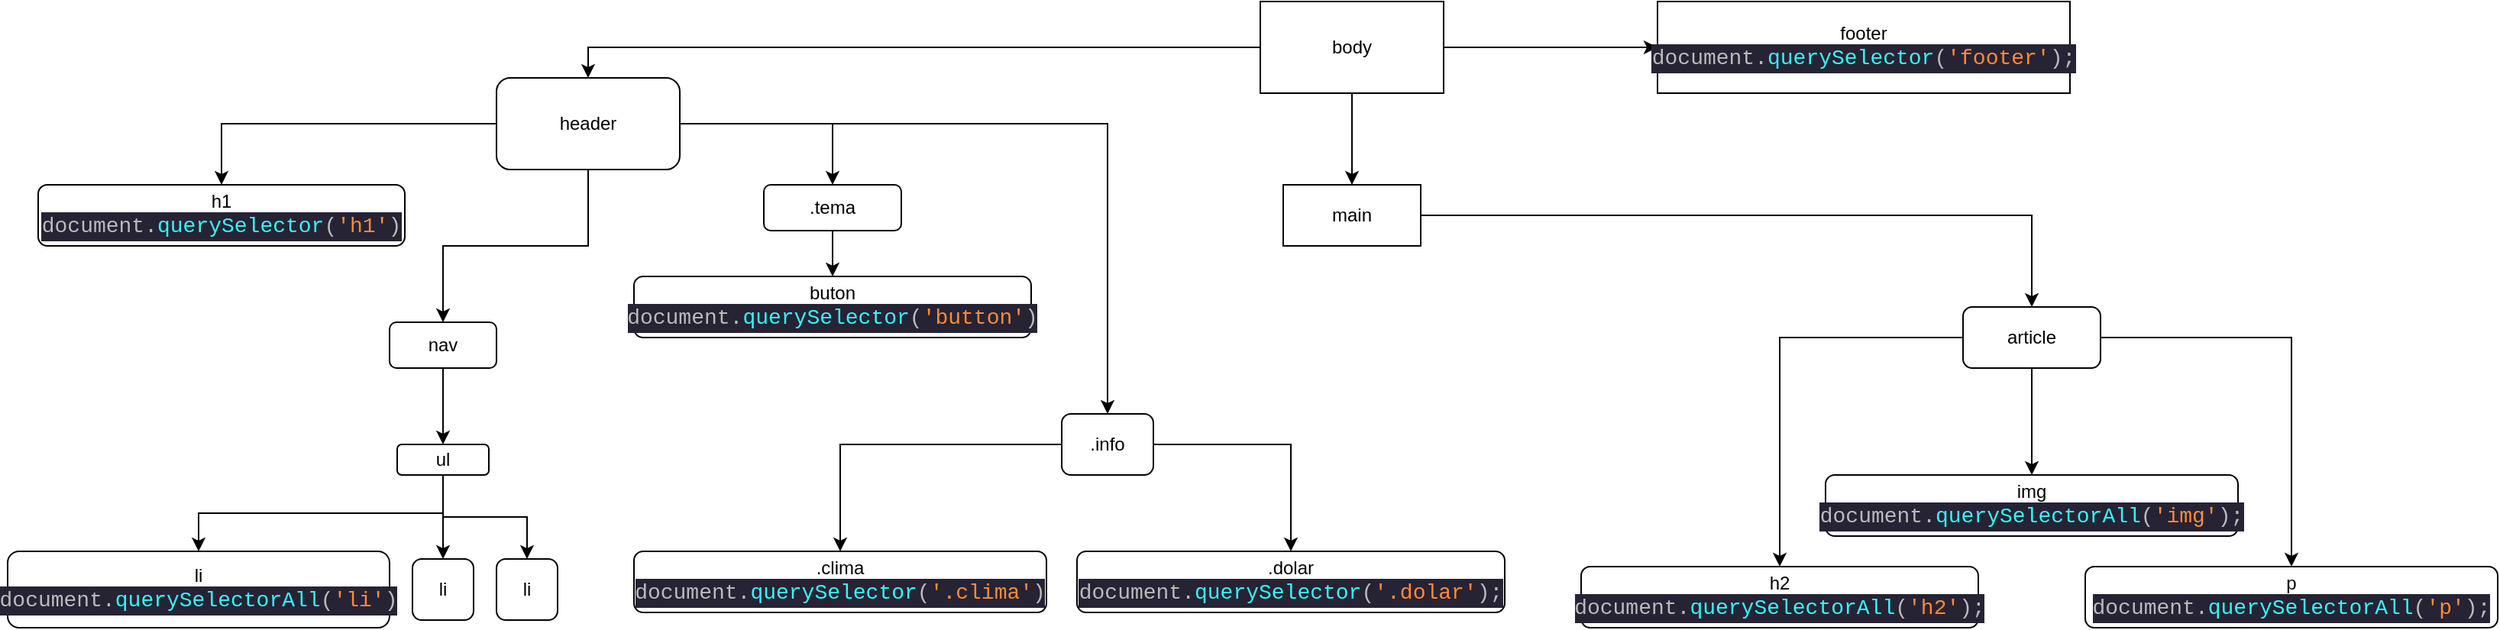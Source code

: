 <mxfile version="22.1.2" type="device">
  <diagram name="Página-1" id="I_xOgOozM7P9e7Y87TnO">
    <mxGraphModel dx="2796" dy="1040" grid="1" gridSize="10" guides="1" tooltips="1" connect="1" arrows="1" fold="1" page="1" pageScale="1" pageWidth="827" pageHeight="1169" math="0" shadow="0">
      <root>
        <mxCell id="0" />
        <mxCell id="1" parent="0" />
        <mxCell id="OsI6MbnnXTgPaYUEZ1dQ-6" value="" style="edgeStyle=orthogonalEdgeStyle;rounded=0;orthogonalLoop=1;jettySize=auto;html=1;" edge="1" parent="1" source="OsI6MbnnXTgPaYUEZ1dQ-1" target="OsI6MbnnXTgPaYUEZ1dQ-5">
          <mxGeometry relative="1" as="geometry" />
        </mxCell>
        <mxCell id="OsI6MbnnXTgPaYUEZ1dQ-8" value="" style="edgeStyle=orthogonalEdgeStyle;rounded=0;orthogonalLoop=1;jettySize=auto;html=1;" edge="1" parent="1" source="OsI6MbnnXTgPaYUEZ1dQ-1" target="OsI6MbnnXTgPaYUEZ1dQ-7">
          <mxGeometry relative="1" as="geometry" />
        </mxCell>
        <mxCell id="OsI6MbnnXTgPaYUEZ1dQ-10" value="" style="edgeStyle=orthogonalEdgeStyle;rounded=0;orthogonalLoop=1;jettySize=auto;html=1;" edge="1" parent="1" source="OsI6MbnnXTgPaYUEZ1dQ-1" target="OsI6MbnnXTgPaYUEZ1dQ-9">
          <mxGeometry relative="1" as="geometry" />
        </mxCell>
        <mxCell id="OsI6MbnnXTgPaYUEZ1dQ-23" style="edgeStyle=orthogonalEdgeStyle;rounded=0;orthogonalLoop=1;jettySize=auto;html=1;exitX=1;exitY=0.5;exitDx=0;exitDy=0;" edge="1" parent="1" source="OsI6MbnnXTgPaYUEZ1dQ-1" target="OsI6MbnnXTgPaYUEZ1dQ-24">
          <mxGeometry relative="1" as="geometry">
            <mxPoint x="770" y="90" as="targetPoint" />
          </mxGeometry>
        </mxCell>
        <mxCell id="OsI6MbnnXTgPaYUEZ1dQ-1" value="header" style="rounded=1;whiteSpace=wrap;html=1;" vertex="1" parent="1">
          <mxGeometry x="190" y="60" width="120" height="60" as="geometry" />
        </mxCell>
        <mxCell id="OsI6MbnnXTgPaYUEZ1dQ-5" value="h1&lt;br&gt;&lt;div style=&quot;color: rgb(187, 187, 187); background-color: rgb(38, 35, 53); font-family: Consolas, &amp;quot;Courier New&amp;quot;, monospace; font-size: 14px; line-height: 19px;&quot;&gt;document.&lt;span style=&quot;color: #36f9f6;&quot;&gt;querySelector&lt;/span&gt;(&lt;span style=&quot;color: #ff8b39;&quot;&gt;&#39;h1&#39;&lt;/span&gt;)&lt;/div&gt;" style="rounded=1;whiteSpace=wrap;html=1;" vertex="1" parent="1">
          <mxGeometry x="-110" y="130" width="240" height="40" as="geometry" />
        </mxCell>
        <mxCell id="OsI6MbnnXTgPaYUEZ1dQ-12" value="" style="edgeStyle=orthogonalEdgeStyle;rounded=0;orthogonalLoop=1;jettySize=auto;html=1;" edge="1" parent="1" source="OsI6MbnnXTgPaYUEZ1dQ-7" target="OsI6MbnnXTgPaYUEZ1dQ-11">
          <mxGeometry relative="1" as="geometry" />
        </mxCell>
        <mxCell id="OsI6MbnnXTgPaYUEZ1dQ-7" value="nav" style="rounded=1;whiteSpace=wrap;html=1;" vertex="1" parent="1">
          <mxGeometry x="120" y="220" width="70" height="30" as="geometry" />
        </mxCell>
        <mxCell id="OsI6MbnnXTgPaYUEZ1dQ-21" value="" style="edgeStyle=orthogonalEdgeStyle;rounded=0;orthogonalLoop=1;jettySize=auto;html=1;" edge="1" parent="1" source="OsI6MbnnXTgPaYUEZ1dQ-9" target="OsI6MbnnXTgPaYUEZ1dQ-20">
          <mxGeometry relative="1" as="geometry" />
        </mxCell>
        <mxCell id="OsI6MbnnXTgPaYUEZ1dQ-9" value=".tema" style="whiteSpace=wrap;html=1;rounded=1;" vertex="1" parent="1">
          <mxGeometry x="365" y="130" width="90" height="30" as="geometry" />
        </mxCell>
        <mxCell id="OsI6MbnnXTgPaYUEZ1dQ-14" value="" style="edgeStyle=orthogonalEdgeStyle;rounded=0;orthogonalLoop=1;jettySize=auto;html=1;exitX=0.5;exitY=1;exitDx=0;exitDy=0;" edge="1" parent="1" source="OsI6MbnnXTgPaYUEZ1dQ-11" target="OsI6MbnnXTgPaYUEZ1dQ-13">
          <mxGeometry relative="1" as="geometry">
            <mxPoint x="250" y="430" as="sourcePoint" />
          </mxGeometry>
        </mxCell>
        <mxCell id="OsI6MbnnXTgPaYUEZ1dQ-16" value="" style="edgeStyle=orthogonalEdgeStyle;rounded=0;orthogonalLoop=1;jettySize=auto;html=1;" edge="1" parent="1" source="OsI6MbnnXTgPaYUEZ1dQ-11" target="OsI6MbnnXTgPaYUEZ1dQ-15">
          <mxGeometry relative="1" as="geometry" />
        </mxCell>
        <mxCell id="OsI6MbnnXTgPaYUEZ1dQ-18" value="" style="edgeStyle=orthogonalEdgeStyle;rounded=0;orthogonalLoop=1;jettySize=auto;html=1;exitX=0.5;exitY=1;exitDx=0;exitDy=0;" edge="1" parent="1" source="OsI6MbnnXTgPaYUEZ1dQ-11" target="OsI6MbnnXTgPaYUEZ1dQ-17">
          <mxGeometry relative="1" as="geometry" />
        </mxCell>
        <mxCell id="OsI6MbnnXTgPaYUEZ1dQ-11" value="ul" style="rounded=1;whiteSpace=wrap;html=1;" vertex="1" parent="1">
          <mxGeometry x="125" y="300" width="60" height="20" as="geometry" />
        </mxCell>
        <mxCell id="OsI6MbnnXTgPaYUEZ1dQ-13" value="li&lt;br&gt;&lt;div style=&quot;color: rgb(187, 187, 187); background-color: rgb(38, 35, 53); font-family: Consolas, &amp;quot;Courier New&amp;quot;, monospace; font-size: 14px; line-height: 19px;&quot;&gt;document.&lt;span style=&quot;color: #36f9f6;&quot;&gt;querySelectorAll&lt;/span&gt;(&lt;span style=&quot;color: #ff8b39;&quot;&gt;&#39;li&#39;&lt;/span&gt;)&lt;/div&gt;" style="rounded=1;whiteSpace=wrap;html=1;" vertex="1" parent="1">
          <mxGeometry x="-130" y="370" width="250" height="50" as="geometry" />
        </mxCell>
        <mxCell id="OsI6MbnnXTgPaYUEZ1dQ-15" value="li" style="whiteSpace=wrap;html=1;rounded=1;" vertex="1" parent="1">
          <mxGeometry x="135" y="375" width="40" height="40" as="geometry" />
        </mxCell>
        <mxCell id="OsI6MbnnXTgPaYUEZ1dQ-17" value="li" style="rounded=1;whiteSpace=wrap;html=1;" vertex="1" parent="1">
          <mxGeometry x="190" y="375" width="40" height="40" as="geometry" />
        </mxCell>
        <mxCell id="OsI6MbnnXTgPaYUEZ1dQ-20" value="buton&lt;br&gt;&lt;div style=&quot;color: rgb(187, 187, 187); background-color: rgb(38, 35, 53); font-family: Consolas, &amp;quot;Courier New&amp;quot;, monospace; font-size: 14px; line-height: 19px;&quot;&gt;document.&lt;span style=&quot;color: #36f9f6;&quot;&gt;querySelector&lt;/span&gt;(&lt;span style=&quot;color: #ff8b39;&quot;&gt;&#39;button&#39;&lt;/span&gt;)&lt;/div&gt;" style="whiteSpace=wrap;html=1;rounded=1;" vertex="1" parent="1">
          <mxGeometry x="280" y="190" width="260" height="40" as="geometry" />
        </mxCell>
        <mxCell id="OsI6MbnnXTgPaYUEZ1dQ-26" value="" style="edgeStyle=orthogonalEdgeStyle;rounded=0;orthogonalLoop=1;jettySize=auto;html=1;" edge="1" parent="1" source="OsI6MbnnXTgPaYUEZ1dQ-24" target="OsI6MbnnXTgPaYUEZ1dQ-25">
          <mxGeometry relative="1" as="geometry" />
        </mxCell>
        <mxCell id="OsI6MbnnXTgPaYUEZ1dQ-28" value="" style="edgeStyle=orthogonalEdgeStyle;rounded=0;orthogonalLoop=1;jettySize=auto;html=1;exitX=1;exitY=0.5;exitDx=0;exitDy=0;" edge="1" parent="1" source="OsI6MbnnXTgPaYUEZ1dQ-24" target="OsI6MbnnXTgPaYUEZ1dQ-27">
          <mxGeometry relative="1" as="geometry" />
        </mxCell>
        <mxCell id="OsI6MbnnXTgPaYUEZ1dQ-24" value=".info" style="rounded=1;whiteSpace=wrap;html=1;" vertex="1" parent="1">
          <mxGeometry x="560" y="280" width="60" height="40" as="geometry" />
        </mxCell>
        <mxCell id="OsI6MbnnXTgPaYUEZ1dQ-25" value=".clima&lt;br&gt;&lt;div style=&quot;color: rgb(187, 187, 187); background-color: rgb(38, 35, 53); font-family: Consolas, &amp;quot;Courier New&amp;quot;, monospace; font-size: 14px; line-height: 19px;&quot;&gt;document.&lt;span style=&quot;color: #36f9f6;&quot;&gt;querySelector&lt;/span&gt;(&lt;span style=&quot;color: #ff8b39;&quot;&gt;&#39;.clima&#39;&lt;/span&gt;)&lt;/div&gt;" style="rounded=1;whiteSpace=wrap;html=1;" vertex="1" parent="1">
          <mxGeometry x="280" y="370" width="270" height="40" as="geometry" />
        </mxCell>
        <mxCell id="OsI6MbnnXTgPaYUEZ1dQ-27" value=".dolar&lt;br&gt;&lt;div style=&quot;color: rgb(187, 187, 187); background-color: rgb(38, 35, 53); font-family: Consolas, &amp;quot;Courier New&amp;quot;, monospace; font-size: 14px; line-height: 19px;&quot;&gt;document.&lt;span style=&quot;color: #36f9f6;&quot;&gt;querySelector&lt;/span&gt;(&lt;span style=&quot;color: #ff8b39;&quot;&gt;&#39;.dolar&#39;&lt;/span&gt;);&lt;/div&gt;" style="rounded=1;whiteSpace=wrap;html=1;" vertex="1" parent="1">
          <mxGeometry x="570" y="370" width="280" height="40" as="geometry" />
        </mxCell>
        <mxCell id="OsI6MbnnXTgPaYUEZ1dQ-30" style="edgeStyle=orthogonalEdgeStyle;rounded=0;orthogonalLoop=1;jettySize=auto;html=1;entryX=0.5;entryY=0;entryDx=0;entryDy=0;" edge="1" parent="1" source="OsI6MbnnXTgPaYUEZ1dQ-29" target="OsI6MbnnXTgPaYUEZ1dQ-1">
          <mxGeometry relative="1" as="geometry" />
        </mxCell>
        <mxCell id="OsI6MbnnXTgPaYUEZ1dQ-31" style="edgeStyle=orthogonalEdgeStyle;rounded=0;orthogonalLoop=1;jettySize=auto;html=1;exitX=0.5;exitY=1;exitDx=0;exitDy=0;" edge="1" parent="1" source="OsI6MbnnXTgPaYUEZ1dQ-29" target="OsI6MbnnXTgPaYUEZ1dQ-32">
          <mxGeometry relative="1" as="geometry">
            <mxPoint x="1000" y="40" as="targetPoint" />
          </mxGeometry>
        </mxCell>
        <mxCell id="OsI6MbnnXTgPaYUEZ1dQ-47" value="" style="edgeStyle=orthogonalEdgeStyle;rounded=0;orthogonalLoop=1;jettySize=auto;html=1;" edge="1" parent="1" source="OsI6MbnnXTgPaYUEZ1dQ-29" target="OsI6MbnnXTgPaYUEZ1dQ-46">
          <mxGeometry relative="1" as="geometry" />
        </mxCell>
        <mxCell id="OsI6MbnnXTgPaYUEZ1dQ-29" value="body" style="rounded=0;whiteSpace=wrap;html=1;" vertex="1" parent="1">
          <mxGeometry x="690" y="10" width="120" height="60" as="geometry" />
        </mxCell>
        <mxCell id="OsI6MbnnXTgPaYUEZ1dQ-35" style="edgeStyle=orthogonalEdgeStyle;rounded=0;orthogonalLoop=1;jettySize=auto;html=1;entryX=0.5;entryY=0;entryDx=0;entryDy=0;" edge="1" parent="1" source="OsI6MbnnXTgPaYUEZ1dQ-32" target="OsI6MbnnXTgPaYUEZ1dQ-33">
          <mxGeometry relative="1" as="geometry" />
        </mxCell>
        <mxCell id="OsI6MbnnXTgPaYUEZ1dQ-32" value="main" style="rounded=0;whiteSpace=wrap;html=1;" vertex="1" parent="1">
          <mxGeometry x="705" y="130" width="90" height="40" as="geometry" />
        </mxCell>
        <mxCell id="OsI6MbnnXTgPaYUEZ1dQ-37" value="" style="edgeStyle=orthogonalEdgeStyle;rounded=0;orthogonalLoop=1;jettySize=auto;html=1;" edge="1" parent="1" source="OsI6MbnnXTgPaYUEZ1dQ-33" target="OsI6MbnnXTgPaYUEZ1dQ-36">
          <mxGeometry relative="1" as="geometry" />
        </mxCell>
        <mxCell id="OsI6MbnnXTgPaYUEZ1dQ-41" value="" style="edgeStyle=orthogonalEdgeStyle;rounded=0;orthogonalLoop=1;jettySize=auto;html=1;exitX=0;exitY=0.5;exitDx=0;exitDy=0;" edge="1" parent="1" source="OsI6MbnnXTgPaYUEZ1dQ-33" target="OsI6MbnnXTgPaYUEZ1dQ-40">
          <mxGeometry relative="1" as="geometry" />
        </mxCell>
        <mxCell id="OsI6MbnnXTgPaYUEZ1dQ-44" style="edgeStyle=orthogonalEdgeStyle;rounded=0;orthogonalLoop=1;jettySize=auto;html=1;exitX=1;exitY=0.5;exitDx=0;exitDy=0;" edge="1" parent="1" source="OsI6MbnnXTgPaYUEZ1dQ-33" target="OsI6MbnnXTgPaYUEZ1dQ-38">
          <mxGeometry relative="1" as="geometry" />
        </mxCell>
        <mxCell id="OsI6MbnnXTgPaYUEZ1dQ-33" value="article" style="rounded=1;whiteSpace=wrap;html=1;" vertex="1" parent="1">
          <mxGeometry x="1150" y="210" width="90" height="40" as="geometry" />
        </mxCell>
        <mxCell id="OsI6MbnnXTgPaYUEZ1dQ-36" value="img&lt;br&gt;&lt;div style=&quot;color: rgb(187, 187, 187); background-color: rgb(38, 35, 53); font-family: Consolas, &amp;quot;Courier New&amp;quot;, monospace; font-size: 14px; line-height: 19px;&quot;&gt;document.&lt;span style=&quot;color: #36f9f6;&quot;&gt;querySelectorAll&lt;/span&gt;(&lt;span style=&quot;color: #ff8b39;&quot;&gt;&#39;img&#39;&lt;/span&gt;);&lt;/div&gt;" style="rounded=1;whiteSpace=wrap;html=1;" vertex="1" parent="1">
          <mxGeometry x="1060" y="320" width="270" height="40" as="geometry" />
        </mxCell>
        <mxCell id="OsI6MbnnXTgPaYUEZ1dQ-38" value="p&lt;br&gt;&lt;div style=&quot;color: rgb(187, 187, 187); background-color: rgb(38, 35, 53); font-family: Consolas, &amp;quot;Courier New&amp;quot;, monospace; font-size: 14px; line-height: 19px;&quot;&gt;document.&lt;span style=&quot;color: #36f9f6;&quot;&gt;querySelectorAll&lt;/span&gt;(&lt;span style=&quot;color: #ff8b39;&quot;&gt;&#39;p&#39;&lt;/span&gt;);&lt;/div&gt;" style="rounded=1;whiteSpace=wrap;html=1;" vertex="1" parent="1">
          <mxGeometry x="1230" y="380" width="270" height="40" as="geometry" />
        </mxCell>
        <mxCell id="OsI6MbnnXTgPaYUEZ1dQ-40" value="h2&lt;br&gt;&lt;div style=&quot;color: rgb(187, 187, 187); background-color: rgb(38, 35, 53); font-family: Consolas, &amp;quot;Courier New&amp;quot;, monospace; font-size: 14px; line-height: 19px;&quot;&gt;document.&lt;span style=&quot;color: #36f9f6;&quot;&gt;querySelectorAll&lt;/span&gt;(&lt;span style=&quot;color: #ff8b39;&quot;&gt;&#39;h2&#39;&lt;/span&gt;);&lt;/div&gt;" style="rounded=1;whiteSpace=wrap;html=1;" vertex="1" parent="1">
          <mxGeometry x="900" y="380" width="260" height="40" as="geometry" />
        </mxCell>
        <mxCell id="OsI6MbnnXTgPaYUEZ1dQ-46" value="footer&lt;br&gt;&lt;div style=&quot;color: rgb(187, 187, 187); background-color: rgb(38, 35, 53); font-family: Consolas, &amp;quot;Courier New&amp;quot;, monospace; font-size: 14px; line-height: 19px;&quot;&gt;document.&lt;span style=&quot;color: #36f9f6;&quot;&gt;querySelector&lt;/span&gt;(&lt;span style=&quot;color: #ff8b39;&quot;&gt;&#39;footer&#39;&lt;/span&gt;);&lt;/div&gt;" style="rounded=0;whiteSpace=wrap;html=1;" vertex="1" parent="1">
          <mxGeometry x="950" y="10" width="270" height="60" as="geometry" />
        </mxCell>
      </root>
    </mxGraphModel>
  </diagram>
</mxfile>
